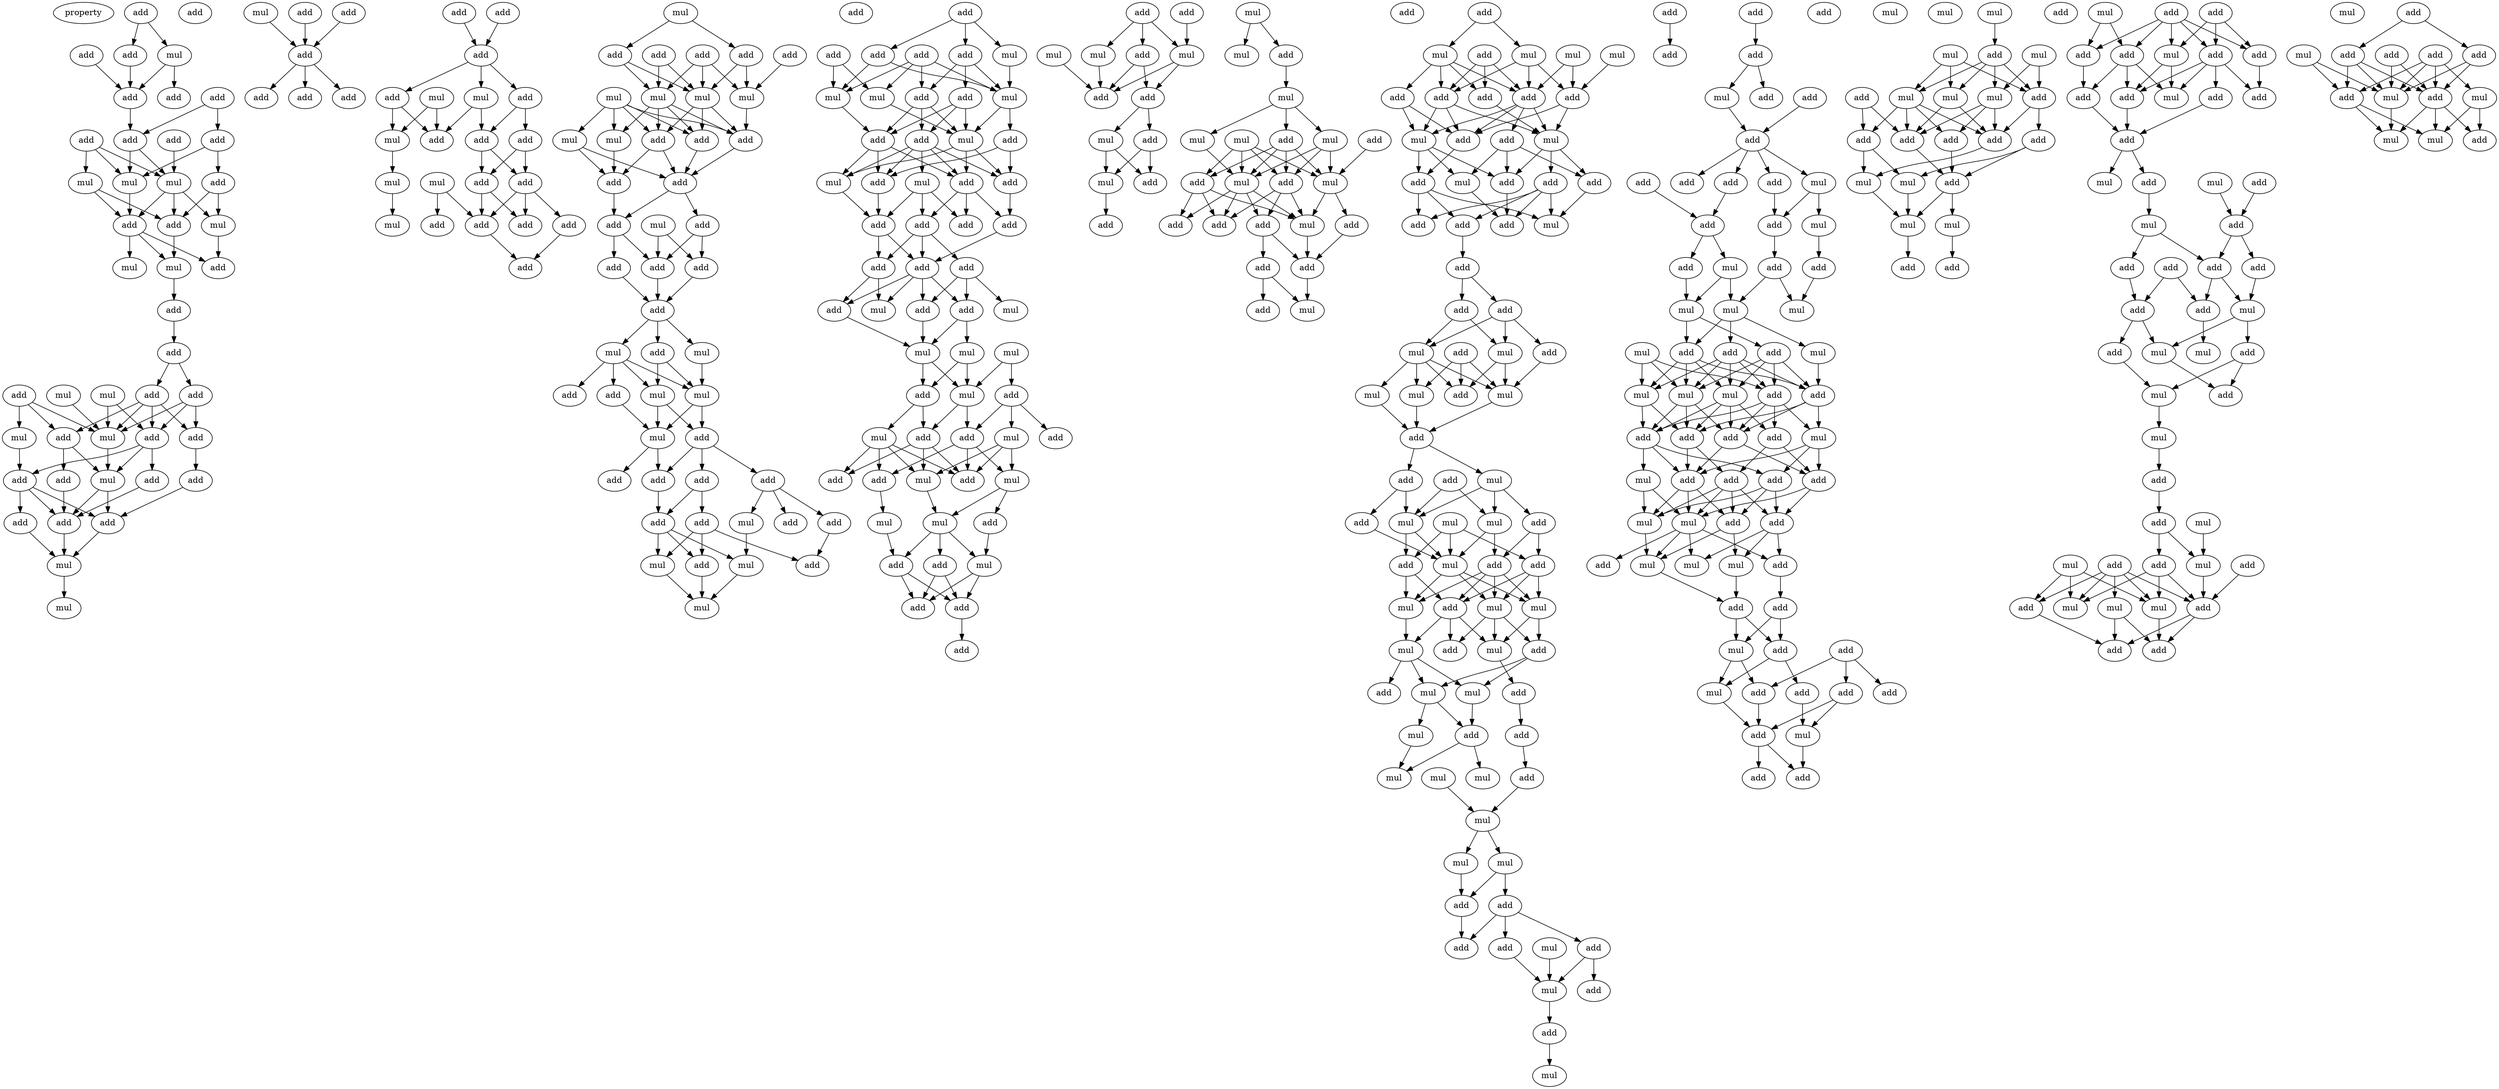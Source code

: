 digraph {
    node [fontcolor=black]
    property [mul=2,lf=1.5]
    0 [ label = add ];
    1 [ label = mul ];
    2 [ label = add ];
    3 [ label = add ];
    4 [ label = add ];
    5 [ label = add ];
    6 [ label = add ];
    7 [ label = add ];
    8 [ label = add ];
    9 [ label = add ];
    10 [ label = add ];
    11 [ label = mul ];
    12 [ label = mul ];
    13 [ label = add ];
    14 [ label = mul ];
    15 [ label = add ];
    16 [ label = add ];
    17 [ label = mul ];
    18 [ label = mul ];
    19 [ label = mul ];
    20 [ label = add ];
    21 [ label = add ];
    22 [ label = add ];
    23 [ label = add ];
    24 [ label = mul ];
    25 [ label = add ];
    26 [ label = add ];
    27 [ label = mul ];
    28 [ label = mul ];
    29 [ label = add ];
    30 [ label = add ];
    31 [ label = add ];
    32 [ label = mul ];
    33 [ label = add ];
    34 [ label = mul ];
    35 [ label = add ];
    36 [ label = add ];
    37 [ label = add ];
    38 [ label = add ];
    39 [ label = add ];
    40 [ label = add ];
    41 [ label = add ];
    42 [ label = mul ];
    43 [ label = mul ];
    44 [ label = mul ];
    45 [ label = add ];
    46 [ label = add ];
    47 [ label = add ];
    48 [ label = add ];
    49 [ label = add ];
    50 [ label = add ];
    51 [ label = add ];
    52 [ label = add ];
    53 [ label = add ];
    54 [ label = add ];
    55 [ label = mul ];
    56 [ label = mul ];
    57 [ label = add ];
    58 [ label = add ];
    59 [ label = add ];
    60 [ label = add ];
    61 [ label = mul ];
    62 [ label = add ];
    63 [ label = mul ];
    64 [ label = add ];
    65 [ label = mul ];
    66 [ label = mul ];
    67 [ label = add ];
    68 [ label = add ];
    69 [ label = add ];
    70 [ label = add ];
    71 [ label = add ];
    72 [ label = mul ];
    73 [ label = add ];
    74 [ label = add ];
    75 [ label = add ];
    76 [ label = add ];
    77 [ label = add ];
    78 [ label = mul ];
    79 [ label = mul ];
    80 [ label = mul ];
    81 [ label = mul ];
    82 [ label = mul ];
    83 [ label = add ];
    84 [ label = add ];
    85 [ label = mul ];
    86 [ label = add ];
    87 [ label = add ];
    88 [ label = add ];
    89 [ label = mul ];
    90 [ label = add ];
    91 [ label = add ];
    92 [ label = add ];
    93 [ label = add ];
    94 [ label = add ];
    95 [ label = add ];
    96 [ label = mul ];
    97 [ label = add ];
    98 [ label = mul ];
    99 [ label = add ];
    100 [ label = mul ];
    101 [ label = add ];
    102 [ label = mul ];
    103 [ label = mul ];
    104 [ label = add ];
    105 [ label = add ];
    106 [ label = add ];
    107 [ label = add ];
    108 [ label = add ];
    109 [ label = add ];
    110 [ label = add ];
    111 [ label = add ];
    112 [ label = mul ];
    113 [ label = add ];
    114 [ label = add ];
    115 [ label = mul ];
    116 [ label = mul ];
    117 [ label = add ];
    118 [ label = mul ];
    119 [ label = add ];
    120 [ label = add ];
    121 [ label = add ];
    122 [ label = mul ];
    123 [ label = add ];
    124 [ label = add ];
    125 [ label = add ];
    126 [ label = add ];
    127 [ label = mul ];
    128 [ label = mul ];
    129 [ label = mul ];
    130 [ label = add ];
    131 [ label = mul ];
    132 [ label = add ];
    133 [ label = add ];
    134 [ label = add ];
    135 [ label = mul ];
    136 [ label = add ];
    137 [ label = add ];
    138 [ label = add ];
    139 [ label = mul ];
    140 [ label = add ];
    141 [ label = add ];
    142 [ label = add ];
    143 [ label = add ];
    144 [ label = add ];
    145 [ label = add ];
    146 [ label = add ];
    147 [ label = mul ];
    148 [ label = add ];
    149 [ label = mul ];
    150 [ label = add ];
    151 [ label = add ];
    152 [ label = mul ];
    153 [ label = mul ];
    154 [ label = mul ];
    155 [ label = mul ];
    156 [ label = add ];
    157 [ label = add ];
    158 [ label = add ];
    159 [ label = mul ];
    160 [ label = mul ];
    161 [ label = add ];
    162 [ label = add ];
    163 [ label = mul ];
    164 [ label = add ];
    165 [ label = add ];
    166 [ label = mul ];
    167 [ label = add ];
    168 [ label = mul ];
    169 [ label = mul ];
    170 [ label = add ];
    171 [ label = add ];
    172 [ label = mul ];
    173 [ label = add ];
    174 [ label = add ];
    175 [ label = add ];
    176 [ label = add ];
    177 [ label = add ];
    178 [ label = add ];
    179 [ label = mul ];
    180 [ label = mul ];
    181 [ label = add ];
    182 [ label = mul ];
    183 [ label = add ];
    184 [ label = add ];
    185 [ label = mul ];
    186 [ label = add ];
    187 [ label = mul ];
    188 [ label = mul ];
    189 [ label = add ];
    190 [ label = mul ];
    191 [ label = add ];
    192 [ label = add ];
    193 [ label = mul ];
    194 [ label = mul ];
    195 [ label = add ];
    196 [ label = mul ];
    197 [ label = mul ];
    198 [ label = add ];
    199 [ label = add ];
    200 [ label = add ];
    201 [ label = mul ];
    202 [ label = mul ];
    203 [ label = mul ];
    204 [ label = add ];
    205 [ label = add ];
    206 [ label = add ];
    207 [ label = add ];
    208 [ label = add ];
    209 [ label = add ];
    210 [ label = add ];
    211 [ label = add ];
    212 [ label = mul ];
    213 [ label = add ];
    214 [ label = mul ];
    215 [ label = mul ];
    216 [ label = mul ];
    217 [ label = mul ];
    218 [ label = add ];
    219 [ label = add ];
    220 [ label = add ];
    221 [ label = add ];
    222 [ label = add ];
    223 [ label = add ];
    224 [ label = add ];
    225 [ label = mul ];
    226 [ label = mul ];
    227 [ label = add ];
    228 [ label = add ];
    229 [ label = add ];
    230 [ label = mul ];
    231 [ label = add ];
    232 [ label = add ];
    233 [ label = add ];
    234 [ label = add ];
    235 [ label = add ];
    236 [ label = mul ];
    237 [ label = add ];
    238 [ label = add ];
    239 [ label = add ];
    240 [ label = add ];
    241 [ label = mul ];
    242 [ label = add ];
    243 [ label = mul ];
    244 [ label = mul ];
    245 [ label = mul ];
    246 [ label = mul ];
    247 [ label = add ];
    248 [ label = add ];
    249 [ label = add ];
    250 [ label = mul ];
    251 [ label = add ];
    252 [ label = mul ];
    253 [ label = mul ];
    254 [ label = add ];
    255 [ label = add ];
    256 [ label = mul ];
    257 [ label = add ];
    258 [ label = add ];
    259 [ label = mul ];
    260 [ label = add ];
    261 [ label = mul ];
    262 [ label = add ];
    263 [ label = mul ];
    264 [ label = mul ];
    265 [ label = mul ];
    266 [ label = mul ];
    267 [ label = add ];
    268 [ label = add ];
    269 [ label = add ];
    270 [ label = mul ];
    271 [ label = add ];
    272 [ label = mul ];
    273 [ label = add ];
    274 [ label = add ];
    275 [ label = mul ];
    276 [ label = add ];
    277 [ label = mul ];
    278 [ label = mul ];
    279 [ label = mul ];
    280 [ label = mul ];
    281 [ label = mul ];
    282 [ label = mul ];
    283 [ label = add ];
    284 [ label = add ];
    285 [ label = add ];
    286 [ label = add ];
    287 [ label = add ];
    288 [ label = add ];
    289 [ label = add ];
    290 [ label = mul ];
    291 [ label = mul ];
    292 [ label = add ];
    293 [ label = add ];
    294 [ label = add ];
    295 [ label = add ];
    296 [ label = mul ];
    297 [ label = add ];
    298 [ label = add ];
    299 [ label = mul ];
    300 [ label = add ];
    301 [ label = mul ];
    302 [ label = add ];
    303 [ label = add ];
    304 [ label = add ];
    305 [ label = mul ];
    306 [ label = add ];
    307 [ label = add ];
    308 [ label = add ];
    309 [ label = add ];
    310 [ label = mul ];
    311 [ label = add ];
    312 [ label = mul ];
    313 [ label = add ];
    314 [ label = add ];
    315 [ label = mul ];
    316 [ label = mul ];
    317 [ label = mul ];
    318 [ label = add ];
    319 [ label = add ];
    320 [ label = add ];
    321 [ label = mul ];
    322 [ label = mul ];
    323 [ label = mul ];
    324 [ label = add ];
    325 [ label = add ];
    326 [ label = mul ];
    327 [ label = mul ];
    328 [ label = add ];
    329 [ label = add ];
    330 [ label = mul ];
    331 [ label = add ];
    332 [ label = add ];
    333 [ label = mul ];
    334 [ label = add ];
    335 [ label = add ];
    336 [ label = add ];
    337 [ label = add ];
    338 [ label = add ];
    339 [ label = mul ];
    340 [ label = mul ];
    341 [ label = add ];
    342 [ label = add ];
    343 [ label = mul ];
    344 [ label = mul ];
    345 [ label = add ];
    346 [ label = mul ];
    347 [ label = add ];
    348 [ label = add ];
    349 [ label = mul ];
    350 [ label = add ];
    351 [ label = add ];
    352 [ label = add ];
    353 [ label = add ];
    354 [ label = add ];
    355 [ label = mul ];
    356 [ label = add ];
    357 [ label = add ];
    358 [ label = mul ];
    359 [ label = add ];
    360 [ label = add ];
    361 [ label = mul ];
    362 [ label = mul ];
    363 [ label = add ];
    364 [ label = mul ];
    365 [ label = mul ];
    366 [ label = mul ];
    367 [ label = mul ];
    368 [ label = mul ];
    369 [ label = add ];
    370 [ label = add ];
    371 [ label = add ];
    372 [ label = add ];
    373 [ label = add ];
    374 [ label = add ];
    375 [ label = add ];
    376 [ label = mul ];
    377 [ label = add ];
    378 [ label = mul ];
    379 [ label = mul ];
    380 [ label = mul ];
    381 [ label = add ];
    382 [ label = add ];
    383 [ label = add ];
    384 [ label = add ];
    385 [ label = add ];
    386 [ label = mul ];
    387 [ label = mul ];
    388 [ label = add ];
    389 [ label = add ];
    390 [ label = add ];
    391 [ label = add ];
    392 [ label = add ];
    393 [ label = add ];
    394 [ label = mul ];
    395 [ label = add ];
    396 [ label = add ];
    397 [ label = add ];
    398 [ label = mul ];
    399 [ label = mul ];
    400 [ label = add ];
    401 [ label = add ];
    402 [ label = add ];
    403 [ label = mul ];
    404 [ label = add ];
    405 [ label = add ];
    406 [ label = add ];
    407 [ label = add ];
    408 [ label = mul ];
    409 [ label = add ];
    410 [ label = add ];
    411 [ label = add ];
    412 [ label = mul ];
    413 [ label = mul ];
    414 [ label = add ];
    415 [ label = mul ];
    416 [ label = add ];
    417 [ label = mul ];
    418 [ label = add ];
    419 [ label = add ];
    420 [ label = mul ];
    421 [ label = mul ];
    422 [ label = add ];
    423 [ label = add ];
    424 [ label = add ];
    425 [ label = mul ];
    426 [ label = add ];
    427 [ label = add ];
    428 [ label = mul ];
    429 [ label = mul ];
    430 [ label = mul ];
    431 [ label = add ];
    432 [ label = add ];
    433 [ label = mul ];
    434 [ label = add ];
    435 [ label = mul ];
    436 [ label = add ];
    437 [ label = add ];
    438 [ label = add ];
    439 [ label = add ];
    440 [ label = add ];
    441 [ label = add ];
    442 [ label = mul ];
    443 [ label = mul ];
    444 [ label = add ];
    445 [ label = mul ];
    446 [ label = mul ];
    0 -> 1 [ name = 0 ];
    0 -> 3 [ name = 1 ];
    1 -> 4 [ name = 2 ];
    1 -> 6 [ name = 3 ];
    2 -> 6 [ name = 4 ];
    3 -> 6 [ name = 5 ];
    5 -> 7 [ name = 6 ];
    5 -> 9 [ name = 7 ];
    6 -> 7 [ name = 8 ];
    7 -> 11 [ name = 9 ];
    7 -> 12 [ name = 10 ];
    8 -> 12 [ name = 11 ];
    9 -> 11 [ name = 12 ];
    9 -> 13 [ name = 13 ];
    10 -> 11 [ name = 14 ];
    10 -> 12 [ name = 15 ];
    10 -> 14 [ name = 16 ];
    11 -> 16 [ name = 17 ];
    12 -> 15 [ name = 18 ];
    12 -> 16 [ name = 19 ];
    12 -> 17 [ name = 20 ];
    13 -> 15 [ name = 21 ];
    13 -> 17 [ name = 22 ];
    14 -> 15 [ name = 23 ];
    14 -> 16 [ name = 24 ];
    15 -> 18 [ name = 25 ];
    16 -> 18 [ name = 26 ];
    16 -> 19 [ name = 27 ];
    16 -> 20 [ name = 28 ];
    17 -> 20 [ name = 29 ];
    18 -> 21 [ name = 30 ];
    21 -> 22 [ name = 31 ];
    22 -> 23 [ name = 32 ];
    22 -> 25 [ name = 33 ];
    23 -> 28 [ name = 34 ];
    23 -> 29 [ name = 35 ];
    23 -> 30 [ name = 36 ];
    23 -> 31 [ name = 37 ];
    24 -> 28 [ name = 38 ];
    25 -> 28 [ name = 39 ];
    25 -> 29 [ name = 40 ];
    25 -> 31 [ name = 41 ];
    26 -> 28 [ name = 42 ];
    26 -> 30 [ name = 43 ];
    26 -> 32 [ name = 44 ];
    27 -> 28 [ name = 45 ];
    27 -> 29 [ name = 46 ];
    28 -> 34 [ name = 47 ];
    29 -> 34 [ name = 48 ];
    29 -> 36 [ name = 49 ];
    29 -> 37 [ name = 50 ];
    30 -> 34 [ name = 51 ];
    30 -> 35 [ name = 52 ];
    31 -> 33 [ name = 53 ];
    32 -> 37 [ name = 54 ];
    33 -> 39 [ name = 55 ];
    34 -> 39 [ name = 56 ];
    34 -> 40 [ name = 57 ];
    35 -> 40 [ name = 58 ];
    36 -> 40 [ name = 59 ];
    37 -> 39 [ name = 60 ];
    37 -> 40 [ name = 61 ];
    37 -> 41 [ name = 62 ];
    39 -> 42 [ name = 63 ];
    40 -> 42 [ name = 64 ];
    41 -> 42 [ name = 65 ];
    42 -> 43 [ name = 66 ];
    44 -> 47 [ name = 67 ];
    45 -> 47 [ name = 68 ];
    46 -> 47 [ name = 69 ];
    47 -> 48 [ name = 70 ];
    47 -> 49 [ name = 71 ];
    47 -> 52 [ name = 72 ];
    50 -> 53 [ name = 73 ];
    51 -> 53 [ name = 74 ];
    53 -> 54 [ name = 75 ];
    53 -> 56 [ name = 76 ];
    53 -> 57 [ name = 77 ];
    54 -> 60 [ name = 78 ];
    54 -> 61 [ name = 79 ];
    55 -> 60 [ name = 80 ];
    55 -> 61 [ name = 81 ];
    56 -> 59 [ name = 82 ];
    56 -> 60 [ name = 83 ];
    57 -> 58 [ name = 84 ];
    57 -> 59 [ name = 85 ];
    58 -> 62 [ name = 86 ];
    58 -> 64 [ name = 87 ];
    59 -> 62 [ name = 88 ];
    59 -> 64 [ name = 89 ];
    61 -> 63 [ name = 90 ];
    62 -> 68 [ name = 91 ];
    62 -> 70 [ name = 92 ];
    63 -> 66 [ name = 93 ];
    64 -> 68 [ name = 94 ];
    64 -> 69 [ name = 95 ];
    64 -> 70 [ name = 96 ];
    65 -> 67 [ name = 97 ];
    65 -> 70 [ name = 98 ];
    69 -> 71 [ name = 99 ];
    70 -> 71 [ name = 100 ];
    72 -> 74 [ name = 101 ];
    72 -> 77 [ name = 102 ];
    73 -> 78 [ name = 103 ];
    73 -> 80 [ name = 104 ];
    73 -> 81 [ name = 105 ];
    74 -> 80 [ name = 106 ];
    74 -> 81 [ name = 107 ];
    75 -> 80 [ name = 108 ];
    75 -> 81 [ name = 109 ];
    76 -> 78 [ name = 110 ];
    77 -> 78 [ name = 111 ];
    77 -> 81 [ name = 112 ];
    78 -> 83 [ name = 113 ];
    79 -> 82 [ name = 114 ];
    79 -> 83 [ name = 115 ];
    79 -> 84 [ name = 116 ];
    79 -> 85 [ name = 117 ];
    79 -> 86 [ name = 118 ];
    80 -> 83 [ name = 119 ];
    80 -> 84 [ name = 120 ];
    80 -> 85 [ name = 121 ];
    80 -> 86 [ name = 122 ];
    81 -> 83 [ name = 123 ];
    81 -> 84 [ name = 124 ];
    81 -> 86 [ name = 125 ];
    82 -> 87 [ name = 126 ];
    82 -> 88 [ name = 127 ];
    83 -> 87 [ name = 128 ];
    84 -> 87 [ name = 129 ];
    84 -> 88 [ name = 130 ];
    85 -> 88 [ name = 131 ];
    86 -> 87 [ name = 132 ];
    87 -> 90 [ name = 133 ];
    87 -> 91 [ name = 134 ];
    88 -> 90 [ name = 135 ];
    89 -> 93 [ name = 136 ];
    89 -> 94 [ name = 137 ];
    90 -> 92 [ name = 138 ];
    90 -> 94 [ name = 139 ];
    91 -> 93 [ name = 140 ];
    91 -> 94 [ name = 141 ];
    92 -> 95 [ name = 142 ];
    93 -> 95 [ name = 143 ];
    94 -> 95 [ name = 144 ];
    95 -> 96 [ name = 145 ];
    95 -> 97 [ name = 146 ];
    95 -> 98 [ name = 147 ];
    96 -> 99 [ name = 148 ];
    96 -> 100 [ name = 149 ];
    96 -> 101 [ name = 150 ];
    96 -> 102 [ name = 151 ];
    97 -> 100 [ name = 152 ];
    97 -> 102 [ name = 153 ];
    98 -> 100 [ name = 154 ];
    100 -> 103 [ name = 155 ];
    100 -> 104 [ name = 156 ];
    101 -> 103 [ name = 157 ];
    102 -> 103 [ name = 158 ];
    102 -> 104 [ name = 159 ];
    103 -> 106 [ name = 160 ];
    103 -> 107 [ name = 161 ];
    104 -> 105 [ name = 162 ];
    104 -> 106 [ name = 163 ];
    104 -> 108 [ name = 164 ];
    105 -> 109 [ name = 165 ];
    105 -> 110 [ name = 166 ];
    106 -> 110 [ name = 167 ];
    108 -> 111 [ name = 168 ];
    108 -> 112 [ name = 169 ];
    108 -> 113 [ name = 170 ];
    109 -> 114 [ name = 171 ];
    109 -> 115 [ name = 172 ];
    109 -> 117 [ name = 173 ];
    110 -> 114 [ name = 174 ];
    110 -> 115 [ name = 175 ];
    110 -> 116 [ name = 176 ];
    111 -> 117 [ name = 177 ];
    112 -> 116 [ name = 178 ];
    114 -> 118 [ name = 179 ];
    115 -> 118 [ name = 180 ];
    116 -> 118 [ name = 181 ];
    120 -> 121 [ name = 182 ];
    120 -> 122 [ name = 183 ];
    120 -> 124 [ name = 184 ];
    121 -> 126 [ name = 185 ];
    121 -> 129 [ name = 186 ];
    121 -> 130 [ name = 187 ];
    122 -> 129 [ name = 188 ];
    123 -> 127 [ name = 189 ];
    123 -> 128 [ name = 190 ];
    123 -> 129 [ name = 191 ];
    123 -> 130 [ name = 192 ];
    124 -> 128 [ name = 193 ];
    124 -> 129 [ name = 194 ];
    125 -> 127 [ name = 195 ];
    125 -> 128 [ name = 196 ];
    126 -> 131 [ name = 197 ];
    126 -> 132 [ name = 198 ];
    126 -> 133 [ name = 199 ];
    127 -> 131 [ name = 200 ];
    128 -> 132 [ name = 201 ];
    129 -> 131 [ name = 202 ];
    129 -> 134 [ name = 203 ];
    130 -> 131 [ name = 204 ];
    130 -> 132 [ name = 205 ];
    130 -> 133 [ name = 206 ];
    131 -> 137 [ name = 207 ];
    131 -> 138 [ name = 208 ];
    131 -> 139 [ name = 209 ];
    132 -> 136 [ name = 210 ];
    132 -> 137 [ name = 211 ];
    132 -> 139 [ name = 212 ];
    133 -> 135 [ name = 213 ];
    133 -> 136 [ name = 214 ];
    133 -> 137 [ name = 215 ];
    133 -> 138 [ name = 216 ];
    133 -> 139 [ name = 217 ];
    134 -> 136 [ name = 218 ];
    134 -> 138 [ name = 219 ];
    135 -> 140 [ name = 220 ];
    135 -> 141 [ name = 221 ];
    135 -> 143 [ name = 222 ];
    136 -> 140 [ name = 223 ];
    137 -> 141 [ name = 224 ];
    137 -> 142 [ name = 225 ];
    137 -> 143 [ name = 226 ];
    138 -> 142 [ name = 227 ];
    139 -> 140 [ name = 228 ];
    140 -> 144 [ name = 229 ];
    140 -> 146 [ name = 230 ];
    141 -> 144 [ name = 231 ];
    141 -> 145 [ name = 232 ];
    141 -> 146 [ name = 233 ];
    142 -> 144 [ name = 234 ];
    144 -> 147 [ name = 235 ];
    144 -> 148 [ name = 236 ];
    144 -> 150 [ name = 237 ];
    144 -> 151 [ name = 238 ];
    145 -> 149 [ name = 239 ];
    145 -> 150 [ name = 240 ];
    145 -> 151 [ name = 241 ];
    146 -> 147 [ name = 242 ];
    146 -> 148 [ name = 243 ];
    148 -> 152 [ name = 244 ];
    150 -> 152 [ name = 245 ];
    150 -> 153 [ name = 246 ];
    151 -> 152 [ name = 247 ];
    152 -> 155 [ name = 248 ];
    152 -> 156 [ name = 249 ];
    153 -> 155 [ name = 250 ];
    153 -> 156 [ name = 251 ];
    154 -> 155 [ name = 252 ];
    154 -> 157 [ name = 253 ];
    155 -> 158 [ name = 254 ];
    155 -> 161 [ name = 255 ];
    156 -> 160 [ name = 256 ];
    156 -> 161 [ name = 257 ];
    157 -> 158 [ name = 258 ];
    157 -> 159 [ name = 259 ];
    157 -> 162 [ name = 260 ];
    158 -> 163 [ name = 261 ];
    158 -> 164 [ name = 262 ];
    158 -> 167 [ name = 263 ];
    159 -> 163 [ name = 264 ];
    159 -> 166 [ name = 265 ];
    159 -> 167 [ name = 266 ];
    160 -> 164 [ name = 267 ];
    160 -> 165 [ name = 268 ];
    160 -> 166 [ name = 269 ];
    160 -> 167 [ name = 270 ];
    161 -> 165 [ name = 271 ];
    161 -> 166 [ name = 272 ];
    161 -> 167 [ name = 273 ];
    163 -> 169 [ name = 274 ];
    163 -> 170 [ name = 275 ];
    164 -> 168 [ name = 276 ];
    166 -> 169 [ name = 277 ];
    168 -> 173 [ name = 278 ];
    169 -> 171 [ name = 279 ];
    169 -> 172 [ name = 280 ];
    169 -> 173 [ name = 281 ];
    170 -> 172 [ name = 282 ];
    171 -> 174 [ name = 283 ];
    171 -> 175 [ name = 284 ];
    172 -> 174 [ name = 285 ];
    172 -> 175 [ name = 286 ];
    173 -> 174 [ name = 287 ];
    173 -> 175 [ name = 288 ];
    174 -> 176 [ name = 289 ];
    177 -> 180 [ name = 290 ];
    177 -> 181 [ name = 291 ];
    177 -> 182 [ name = 292 ];
    178 -> 182 [ name = 293 ];
    179 -> 183 [ name = 294 ];
    180 -> 183 [ name = 295 ];
    181 -> 183 [ name = 296 ];
    181 -> 184 [ name = 297 ];
    182 -> 183 [ name = 298 ];
    182 -> 184 [ name = 299 ];
    184 -> 185 [ name = 300 ];
    184 -> 186 [ name = 301 ];
    185 -> 187 [ name = 302 ];
    185 -> 189 [ name = 303 ];
    186 -> 187 [ name = 304 ];
    186 -> 189 [ name = 305 ];
    187 -> 192 [ name = 306 ];
    188 -> 190 [ name = 307 ];
    188 -> 191 [ name = 308 ];
    191 -> 193 [ name = 309 ];
    193 -> 194 [ name = 310 ];
    193 -> 195 [ name = 311 ];
    193 -> 197 [ name = 312 ];
    194 -> 201 [ name = 313 ];
    195 -> 199 [ name = 314 ];
    195 -> 200 [ name = 315 ];
    195 -> 201 [ name = 316 ];
    195 -> 202 [ name = 317 ];
    196 -> 199 [ name = 318 ];
    196 -> 200 [ name = 319 ];
    196 -> 201 [ name = 320 ];
    196 -> 202 [ name = 321 ];
    197 -> 199 [ name = 322 ];
    197 -> 201 [ name = 323 ];
    197 -> 202 [ name = 324 ];
    198 -> 202 [ name = 325 ];
    199 -> 203 [ name = 326 ];
    199 -> 204 [ name = 327 ];
    199 -> 205 [ name = 328 ];
    200 -> 203 [ name = 329 ];
    200 -> 205 [ name = 330 ];
    200 -> 206 [ name = 331 ];
    201 -> 203 [ name = 332 ];
    201 -> 204 [ name = 333 ];
    201 -> 205 [ name = 334 ];
    201 -> 206 [ name = 335 ];
    202 -> 203 [ name = 336 ];
    202 -> 207 [ name = 337 ];
    203 -> 209 [ name = 338 ];
    204 -> 208 [ name = 339 ];
    204 -> 209 [ name = 340 ];
    207 -> 209 [ name = 341 ];
    208 -> 211 [ name = 342 ];
    208 -> 212 [ name = 343 ];
    209 -> 212 [ name = 344 ];
    213 -> 215 [ name = 345 ];
    213 -> 216 [ name = 346 ];
    214 -> 220 [ name = 347 ];
    214 -> 223 [ name = 348 ];
    215 -> 219 [ name = 349 ];
    215 -> 220 [ name = 350 ];
    215 -> 223 [ name = 351 ];
    216 -> 219 [ name = 352 ];
    216 -> 221 [ name = 353 ];
    216 -> 222 [ name = 354 ];
    216 -> 223 [ name = 355 ];
    217 -> 220 [ name = 356 ];
    218 -> 219 [ name = 357 ];
    218 -> 222 [ name = 358 ];
    218 -> 223 [ name = 359 ];
    219 -> 224 [ name = 360 ];
    219 -> 225 [ name = 361 ];
    219 -> 226 [ name = 362 ];
    220 -> 224 [ name = 363 ];
    220 -> 226 [ name = 364 ];
    221 -> 224 [ name = 365 ];
    221 -> 225 [ name = 366 ];
    222 -> 226 [ name = 367 ];
    223 -> 224 [ name = 368 ];
    223 -> 225 [ name = 369 ];
    223 -> 226 [ name = 370 ];
    223 -> 227 [ name = 371 ];
    224 -> 231 [ name = 372 ];
    225 -> 228 [ name = 373 ];
    225 -> 230 [ name = 374 ];
    225 -> 231 [ name = 375 ];
    226 -> 228 [ name = 376 ];
    226 -> 229 [ name = 377 ];
    226 -> 232 [ name = 378 ];
    227 -> 228 [ name = 379 ];
    227 -> 229 [ name = 380 ];
    227 -> 230 [ name = 381 ];
    228 -> 234 [ name = 382 ];
    229 -> 236 [ name = 383 ];
    230 -> 234 [ name = 384 ];
    231 -> 233 [ name = 385 ];
    231 -> 235 [ name = 386 ];
    231 -> 236 [ name = 387 ];
    232 -> 233 [ name = 388 ];
    232 -> 234 [ name = 389 ];
    232 -> 235 [ name = 390 ];
    232 -> 236 [ name = 391 ];
    235 -> 237 [ name = 392 ];
    237 -> 238 [ name = 393 ];
    237 -> 239 [ name = 394 ];
    238 -> 241 [ name = 395 ];
    238 -> 243 [ name = 396 ];
    239 -> 241 [ name = 397 ];
    239 -> 242 [ name = 398 ];
    239 -> 243 [ name = 399 ];
    240 -> 244 [ name = 400 ];
    240 -> 246 [ name = 401 ];
    240 -> 247 [ name = 402 ];
    241 -> 244 [ name = 403 ];
    241 -> 245 [ name = 404 ];
    241 -> 246 [ name = 405 ];
    241 -> 247 [ name = 406 ];
    242 -> 246 [ name = 407 ];
    243 -> 246 [ name = 408 ];
    243 -> 247 [ name = 409 ];
    244 -> 248 [ name = 410 ];
    245 -> 248 [ name = 411 ];
    246 -> 248 [ name = 412 ];
    248 -> 249 [ name = 413 ];
    248 -> 250 [ name = 414 ];
    249 -> 252 [ name = 415 ];
    249 -> 254 [ name = 416 ];
    250 -> 252 [ name = 417 ];
    250 -> 255 [ name = 418 ];
    250 -> 256 [ name = 419 ];
    251 -> 252 [ name = 420 ];
    251 -> 256 [ name = 421 ];
    252 -> 257 [ name = 422 ];
    252 -> 259 [ name = 423 ];
    253 -> 257 [ name = 424 ];
    253 -> 259 [ name = 425 ];
    253 -> 260 [ name = 426 ];
    254 -> 259 [ name = 427 ];
    255 -> 258 [ name = 428 ];
    255 -> 260 [ name = 429 ];
    256 -> 258 [ name = 430 ];
    256 -> 259 [ name = 431 ];
    257 -> 262 [ name = 432 ];
    257 -> 264 [ name = 433 ];
    258 -> 261 [ name = 434 ];
    258 -> 262 [ name = 435 ];
    258 -> 263 [ name = 436 ];
    258 -> 264 [ name = 437 ];
    259 -> 261 [ name = 438 ];
    259 -> 263 [ name = 439 ];
    259 -> 264 [ name = 440 ];
    260 -> 261 [ name = 441 ];
    260 -> 262 [ name = 442 ];
    260 -> 263 [ name = 443 ];
    261 -> 265 [ name = 444 ];
    261 -> 267 [ name = 445 ];
    261 -> 268 [ name = 446 ];
    262 -> 265 [ name = 447 ];
    262 -> 266 [ name = 448 ];
    262 -> 267 [ name = 449 ];
    263 -> 265 [ name = 450 ];
    263 -> 268 [ name = 451 ];
    264 -> 266 [ name = 452 ];
    265 -> 271 [ name = 453 ];
    266 -> 269 [ name = 454 ];
    266 -> 270 [ name = 455 ];
    266 -> 272 [ name = 456 ];
    268 -> 270 [ name = 457 ];
    268 -> 272 [ name = 458 ];
    270 -> 274 [ name = 459 ];
    270 -> 275 [ name = 460 ];
    271 -> 273 [ name = 461 ];
    272 -> 274 [ name = 462 ];
    273 -> 276 [ name = 463 ];
    274 -> 278 [ name = 464 ];
    274 -> 279 [ name = 465 ];
    275 -> 278 [ name = 466 ];
    276 -> 280 [ name = 467 ];
    277 -> 280 [ name = 468 ];
    280 -> 281 [ name = 469 ];
    280 -> 282 [ name = 470 ];
    281 -> 284 [ name = 471 ];
    281 -> 285 [ name = 472 ];
    282 -> 285 [ name = 473 ];
    283 -> 288 [ name = 474 ];
    284 -> 286 [ name = 475 ];
    284 -> 287 [ name = 476 ];
    284 -> 289 [ name = 477 ];
    285 -> 286 [ name = 478 ];
    287 -> 291 [ name = 479 ];
    289 -> 291 [ name = 480 ];
    289 -> 292 [ name = 481 ];
    290 -> 291 [ name = 482 ];
    291 -> 293 [ name = 483 ];
    293 -> 296 [ name = 484 ];
    294 -> 297 [ name = 485 ];
    297 -> 299 [ name = 486 ];
    297 -> 300 [ name = 487 ];
    298 -> 302 [ name = 488 ];
    299 -> 302 [ name = 489 ];
    302 -> 303 [ name = 490 ];
    302 -> 305 [ name = 491 ];
    302 -> 306 [ name = 492 ];
    302 -> 307 [ name = 493 ];
    304 -> 308 [ name = 494 ];
    305 -> 309 [ name = 495 ];
    305 -> 310 [ name = 496 ];
    306 -> 308 [ name = 497 ];
    307 -> 309 [ name = 498 ];
    308 -> 311 [ name = 499 ];
    308 -> 312 [ name = 500 ];
    309 -> 313 [ name = 501 ];
    310 -> 314 [ name = 502 ];
    311 -> 317 [ name = 503 ];
    312 -> 316 [ name = 504 ];
    312 -> 317 [ name = 505 ];
    313 -> 315 [ name = 506 ];
    313 -> 316 [ name = 507 ];
    314 -> 315 [ name = 508 ];
    316 -> 319 [ name = 509 ];
    316 -> 320 [ name = 510 ];
    316 -> 322 [ name = 511 ];
    317 -> 318 [ name = 512 ];
    317 -> 320 [ name = 513 ];
    318 -> 323 [ name = 514 ];
    318 -> 324 [ name = 515 ];
    318 -> 325 [ name = 516 ];
    318 -> 327 [ name = 517 ];
    319 -> 323 [ name = 518 ];
    319 -> 324 [ name = 519 ];
    319 -> 325 [ name = 520 ];
    319 -> 326 [ name = 521 ];
    319 -> 327 [ name = 522 ];
    320 -> 323 [ name = 523 ];
    320 -> 324 [ name = 524 ];
    320 -> 326 [ name = 525 ];
    320 -> 327 [ name = 526 ];
    321 -> 323 [ name = 527 ];
    321 -> 325 [ name = 528 ];
    321 -> 326 [ name = 529 ];
    322 -> 324 [ name = 530 ];
    323 -> 328 [ name = 531 ];
    323 -> 331 [ name = 532 ];
    323 -> 332 [ name = 533 ];
    324 -> 328 [ name = 534 ];
    324 -> 330 [ name = 535 ];
    324 -> 332 [ name = 536 ];
    325 -> 329 [ name = 537 ];
    325 -> 330 [ name = 538 ];
    325 -> 331 [ name = 539 ];
    325 -> 332 [ name = 540 ];
    326 -> 328 [ name = 541 ];
    326 -> 331 [ name = 542 ];
    327 -> 328 [ name = 543 ];
    327 -> 329 [ name = 544 ];
    327 -> 331 [ name = 545 ];
    327 -> 332 [ name = 546 ];
    328 -> 334 [ name = 547 ];
    328 -> 335 [ name = 548 ];
    329 -> 334 [ name = 549 ];
    329 -> 336 [ name = 550 ];
    330 -> 335 [ name = 551 ];
    330 -> 336 [ name = 552 ];
    330 -> 337 [ name = 553 ];
    331 -> 333 [ name = 554 ];
    331 -> 335 [ name = 555 ];
    331 -> 337 [ name = 556 ];
    332 -> 335 [ name = 557 ];
    332 -> 336 [ name = 558 ];
    333 -> 339 [ name = 559 ];
    333 -> 340 [ name = 560 ];
    334 -> 338 [ name = 561 ];
    334 -> 339 [ name = 562 ];
    334 -> 340 [ name = 563 ];
    334 -> 341 [ name = 564 ];
    335 -> 339 [ name = 565 ];
    335 -> 340 [ name = 566 ];
    335 -> 341 [ name = 567 ];
    336 -> 338 [ name = 568 ];
    336 -> 340 [ name = 569 ];
    337 -> 338 [ name = 570 ];
    337 -> 339 [ name = 571 ];
    337 -> 341 [ name = 572 ];
    338 -> 343 [ name = 573 ];
    338 -> 344 [ name = 574 ];
    338 -> 345 [ name = 575 ];
    339 -> 346 [ name = 576 ];
    340 -> 342 [ name = 577 ];
    340 -> 343 [ name = 578 ];
    340 -> 345 [ name = 579 ];
    340 -> 346 [ name = 580 ];
    341 -> 344 [ name = 581 ];
    341 -> 346 [ name = 582 ];
    344 -> 348 [ name = 583 ];
    345 -> 347 [ name = 584 ];
    346 -> 348 [ name = 585 ];
    347 -> 349 [ name = 586 ];
    347 -> 350 [ name = 587 ];
    348 -> 349 [ name = 588 ];
    348 -> 350 [ name = 589 ];
    349 -> 354 [ name = 590 ];
    349 -> 355 [ name = 591 ];
    350 -> 352 [ name = 592 ];
    350 -> 355 [ name = 593 ];
    351 -> 353 [ name = 594 ];
    351 -> 354 [ name = 595 ];
    351 -> 356 [ name = 596 ];
    352 -> 358 [ name = 597 ];
    353 -> 357 [ name = 598 ];
    353 -> 358 [ name = 599 ];
    354 -> 357 [ name = 600 ];
    355 -> 357 [ name = 601 ];
    357 -> 359 [ name = 602 ];
    357 -> 360 [ name = 603 ];
    358 -> 360 [ name = 604 ];
    362 -> 363 [ name = 605 ];
    363 -> 366 [ name = 606 ];
    363 -> 367 [ name = 607 ];
    363 -> 368 [ name = 608 ];
    363 -> 370 [ name = 609 ];
    364 -> 366 [ name = 610 ];
    364 -> 367 [ name = 611 ];
    364 -> 370 [ name = 612 ];
    365 -> 368 [ name = 613 ];
    365 -> 370 [ name = 614 ];
    366 -> 371 [ name = 615 ];
    366 -> 373 [ name = 616 ];
    366 -> 374 [ name = 617 ];
    366 -> 375 [ name = 618 ];
    367 -> 371 [ name = 619 ];
    367 -> 373 [ name = 620 ];
    368 -> 371 [ name = 621 ];
    368 -> 373 [ name = 622 ];
    368 -> 374 [ name = 623 ];
    369 -> 373 [ name = 624 ];
    369 -> 375 [ name = 625 ];
    370 -> 371 [ name = 626 ];
    370 -> 372 [ name = 627 ];
    371 -> 378 [ name = 628 ];
    372 -> 376 [ name = 629 ];
    372 -> 377 [ name = 630 ];
    373 -> 377 [ name = 631 ];
    374 -> 377 [ name = 632 ];
    375 -> 376 [ name = 633 ];
    375 -> 378 [ name = 634 ];
    376 -> 380 [ name = 635 ];
    377 -> 379 [ name = 636 ];
    377 -> 380 [ name = 637 ];
    378 -> 380 [ name = 638 ];
    379 -> 383 [ name = 639 ];
    380 -> 381 [ name = 640 ];
    384 -> 387 [ name = 641 ];
    384 -> 388 [ name = 642 ];
    384 -> 390 [ name = 643 ];
    385 -> 387 [ name = 644 ];
    385 -> 388 [ name = 645 ];
    385 -> 389 [ name = 646 ];
    385 -> 390 [ name = 647 ];
    385 -> 391 [ name = 648 ];
    386 -> 389 [ name = 649 ];
    386 -> 391 [ name = 650 ];
    387 -> 394 [ name = 651 ];
    387 -> 395 [ name = 652 ];
    388 -> 392 [ name = 653 ];
    388 -> 394 [ name = 654 ];
    388 -> 395 [ name = 655 ];
    388 -> 396 [ name = 656 ];
    389 -> 393 [ name = 657 ];
    390 -> 396 [ name = 658 ];
    391 -> 393 [ name = 659 ];
    391 -> 394 [ name = 660 ];
    391 -> 395 [ name = 661 ];
    392 -> 397 [ name = 662 ];
    393 -> 397 [ name = 663 ];
    395 -> 397 [ name = 664 ];
    397 -> 398 [ name = 665 ];
    397 -> 401 [ name = 666 ];
    399 -> 402 [ name = 667 ];
    400 -> 402 [ name = 668 ];
    401 -> 403 [ name = 669 ];
    402 -> 404 [ name = 670 ];
    402 -> 406 [ name = 671 ];
    403 -> 404 [ name = 672 ];
    403 -> 405 [ name = 673 ];
    404 -> 408 [ name = 674 ];
    404 -> 410 [ name = 675 ];
    405 -> 409 [ name = 676 ];
    406 -> 408 [ name = 677 ];
    407 -> 409 [ name = 678 ];
    407 -> 410 [ name = 679 ];
    408 -> 412 [ name = 680 ];
    408 -> 414 [ name = 681 ];
    409 -> 411 [ name = 682 ];
    409 -> 412 [ name = 683 ];
    410 -> 413 [ name = 684 ];
    411 -> 415 [ name = 685 ];
    412 -> 416 [ name = 686 ];
    414 -> 415 [ name = 687 ];
    414 -> 416 [ name = 688 ];
    415 -> 417 [ name = 689 ];
    417 -> 418 [ name = 690 ];
    418 -> 419 [ name = 691 ];
    419 -> 424 [ name = 692 ];
    419 -> 425 [ name = 693 ];
    420 -> 425 [ name = 694 ];
    421 -> 426 [ name = 695 ];
    421 -> 428 [ name = 696 ];
    421 -> 429 [ name = 697 ];
    422 -> 427 [ name = 698 ];
    423 -> 426 [ name = 699 ];
    423 -> 427 [ name = 700 ];
    423 -> 428 [ name = 701 ];
    423 -> 429 [ name = 702 ];
    423 -> 430 [ name = 703 ];
    424 -> 427 [ name = 704 ];
    424 -> 428 [ name = 705 ];
    424 -> 429 [ name = 706 ];
    425 -> 427 [ name = 707 ];
    426 -> 431 [ name = 708 ];
    427 -> 431 [ name = 709 ];
    427 -> 432 [ name = 710 ];
    428 -> 432 [ name = 711 ];
    430 -> 431 [ name = 712 ];
    430 -> 432 [ name = 713 ];
    434 -> 436 [ name = 714 ];
    434 -> 437 [ name = 715 ];
    435 -> 440 [ name = 716 ];
    435 -> 442 [ name = 717 ];
    436 -> 441 [ name = 718 ];
    436 -> 442 [ name = 719 ];
    437 -> 440 [ name = 720 ];
    437 -> 441 [ name = 721 ];
    437 -> 442 [ name = 722 ];
    438 -> 441 [ name = 723 ];
    438 -> 442 [ name = 724 ];
    439 -> 440 [ name = 725 ];
    439 -> 441 [ name = 726 ];
    439 -> 442 [ name = 727 ];
    439 -> 443 [ name = 728 ];
    440 -> 445 [ name = 729 ];
    440 -> 446 [ name = 730 ];
    441 -> 444 [ name = 731 ];
    441 -> 445 [ name = 732 ];
    441 -> 446 [ name = 733 ];
    442 -> 445 [ name = 734 ];
    443 -> 444 [ name = 735 ];
    443 -> 446 [ name = 736 ];
}
